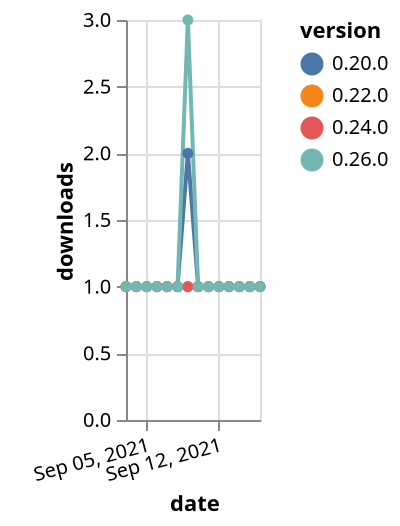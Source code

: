 {"$schema": "https://vega.github.io/schema/vega-lite/v5.json", "description": "A simple bar chart with embedded data.", "data": {"values": [{"date": "2021-09-03", "total": 220, "delta": 1, "version": "0.20.0"}, {"date": "2021-09-04", "total": 221, "delta": 1, "version": "0.20.0"}, {"date": "2021-09-05", "total": 222, "delta": 1, "version": "0.20.0"}, {"date": "2021-09-06", "total": 223, "delta": 1, "version": "0.20.0"}, {"date": "2021-09-07", "total": 224, "delta": 1, "version": "0.20.0"}, {"date": "2021-09-08", "total": 225, "delta": 1, "version": "0.20.0"}, {"date": "2021-09-09", "total": 227, "delta": 2, "version": "0.20.0"}, {"date": "2021-09-10", "total": 228, "delta": 1, "version": "0.20.0"}, {"date": "2021-09-11", "total": 229, "delta": 1, "version": "0.20.0"}, {"date": "2021-09-12", "total": 230, "delta": 1, "version": "0.20.0"}, {"date": "2021-09-13", "total": 231, "delta": 1, "version": "0.20.0"}, {"date": "2021-09-14", "total": 232, "delta": 1, "version": "0.20.0"}, {"date": "2021-09-15", "total": 233, "delta": 1, "version": "0.20.0"}, {"date": "2021-09-16", "total": 234, "delta": 1, "version": "0.20.0"}, {"date": "2021-09-03", "total": 172, "delta": 1, "version": "0.22.0"}, {"date": "2021-09-04", "total": 173, "delta": 1, "version": "0.22.0"}, {"date": "2021-09-05", "total": 174, "delta": 1, "version": "0.22.0"}, {"date": "2021-09-06", "total": 175, "delta": 1, "version": "0.22.0"}, {"date": "2021-09-07", "total": 176, "delta": 1, "version": "0.22.0"}, {"date": "2021-09-08", "total": 177, "delta": 1, "version": "0.22.0"}, {"date": "2021-09-09", "total": 178, "delta": 1, "version": "0.22.0"}, {"date": "2021-09-10", "total": 179, "delta": 1, "version": "0.22.0"}, {"date": "2021-09-11", "total": 180, "delta": 1, "version": "0.22.0"}, {"date": "2021-09-12", "total": 181, "delta": 1, "version": "0.22.0"}, {"date": "2021-09-13", "total": 182, "delta": 1, "version": "0.22.0"}, {"date": "2021-09-14", "total": 183, "delta": 1, "version": "0.22.0"}, {"date": "2021-09-15", "total": 184, "delta": 1, "version": "0.22.0"}, {"date": "2021-09-16", "total": 185, "delta": 1, "version": "0.22.0"}, {"date": "2021-09-03", "total": 160, "delta": 1, "version": "0.24.0"}, {"date": "2021-09-04", "total": 161, "delta": 1, "version": "0.24.0"}, {"date": "2021-09-05", "total": 162, "delta": 1, "version": "0.24.0"}, {"date": "2021-09-06", "total": 163, "delta": 1, "version": "0.24.0"}, {"date": "2021-09-07", "total": 164, "delta": 1, "version": "0.24.0"}, {"date": "2021-09-08", "total": 165, "delta": 1, "version": "0.24.0"}, {"date": "2021-09-09", "total": 166, "delta": 1, "version": "0.24.0"}, {"date": "2021-09-10", "total": 167, "delta": 1, "version": "0.24.0"}, {"date": "2021-09-11", "total": 168, "delta": 1, "version": "0.24.0"}, {"date": "2021-09-12", "total": 169, "delta": 1, "version": "0.24.0"}, {"date": "2021-09-13", "total": 170, "delta": 1, "version": "0.24.0"}, {"date": "2021-09-14", "total": 171, "delta": 1, "version": "0.24.0"}, {"date": "2021-09-15", "total": 172, "delta": 1, "version": "0.24.0"}, {"date": "2021-09-16", "total": 173, "delta": 1, "version": "0.24.0"}, {"date": "2021-09-03", "total": 152, "delta": 1, "version": "0.26.0"}, {"date": "2021-09-04", "total": 153, "delta": 1, "version": "0.26.0"}, {"date": "2021-09-05", "total": 154, "delta": 1, "version": "0.26.0"}, {"date": "2021-09-06", "total": 155, "delta": 1, "version": "0.26.0"}, {"date": "2021-09-07", "total": 156, "delta": 1, "version": "0.26.0"}, {"date": "2021-09-08", "total": 157, "delta": 1, "version": "0.26.0"}, {"date": "2021-09-09", "total": 160, "delta": 3, "version": "0.26.0"}, {"date": "2021-09-10", "total": 161, "delta": 1, "version": "0.26.0"}, {"date": "2021-09-11", "total": 162, "delta": 1, "version": "0.26.0"}, {"date": "2021-09-12", "total": 163, "delta": 1, "version": "0.26.0"}, {"date": "2021-09-13", "total": 164, "delta": 1, "version": "0.26.0"}, {"date": "2021-09-14", "total": 165, "delta": 1, "version": "0.26.0"}, {"date": "2021-09-15", "total": 166, "delta": 1, "version": "0.26.0"}, {"date": "2021-09-16", "total": 167, "delta": 1, "version": "0.26.0"}]}, "width": "container", "mark": {"type": "line", "point": {"filled": true}}, "encoding": {"x": {"field": "date", "type": "temporal", "timeUnit": "yearmonthdate", "title": "date", "axis": {"labelAngle": -15}}, "y": {"field": "delta", "type": "quantitative", "title": "downloads"}, "color": {"field": "version", "type": "nominal"}, "tooltip": {"field": "delta"}}}